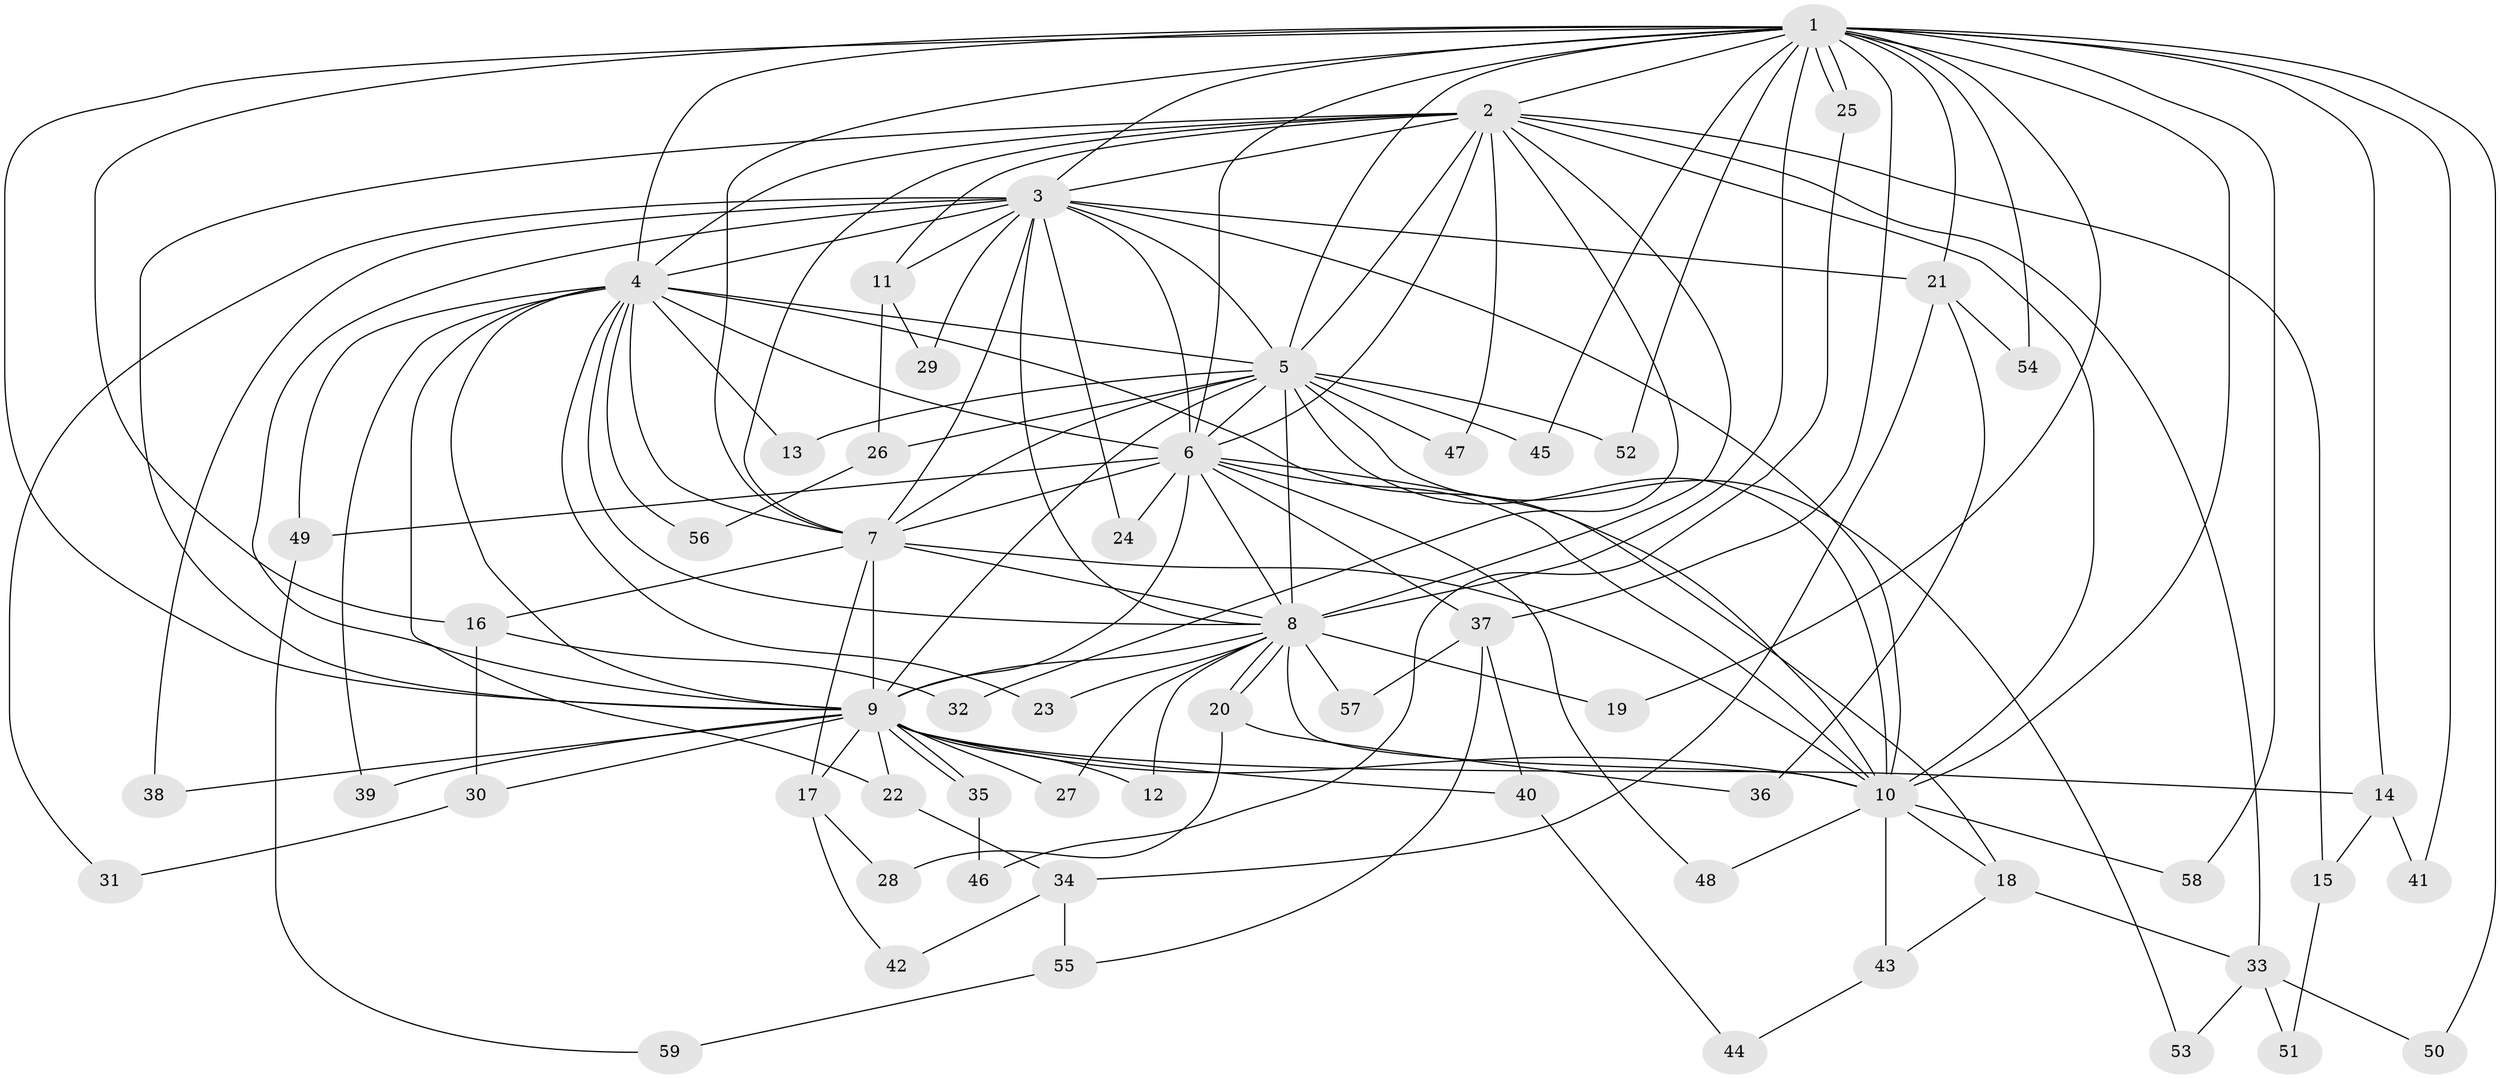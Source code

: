 // coarse degree distribution, {17: 0.02857142857142857, 13: 0.05714285714285714, 10: 0.05714285714285714, 12: 0.02857142857142857, 15: 0.02857142857142857, 16: 0.02857142857142857, 2: 0.37142857142857144, 4: 0.08571428571428572, 3: 0.17142857142857143, 7: 0.02857142857142857, 6: 0.02857142857142857, 1: 0.05714285714285714, 5: 0.02857142857142857}
// Generated by graph-tools (version 1.1) at 2025/17/03/04/25 18:17:45]
// undirected, 59 vertices, 143 edges
graph export_dot {
graph [start="1"]
  node [color=gray90,style=filled];
  1;
  2;
  3;
  4;
  5;
  6;
  7;
  8;
  9;
  10;
  11;
  12;
  13;
  14;
  15;
  16;
  17;
  18;
  19;
  20;
  21;
  22;
  23;
  24;
  25;
  26;
  27;
  28;
  29;
  30;
  31;
  32;
  33;
  34;
  35;
  36;
  37;
  38;
  39;
  40;
  41;
  42;
  43;
  44;
  45;
  46;
  47;
  48;
  49;
  50;
  51;
  52;
  53;
  54;
  55;
  56;
  57;
  58;
  59;
  1 -- 2;
  1 -- 3;
  1 -- 4;
  1 -- 5;
  1 -- 6;
  1 -- 7;
  1 -- 8;
  1 -- 9;
  1 -- 10;
  1 -- 14;
  1 -- 16;
  1 -- 19;
  1 -- 21;
  1 -- 25;
  1 -- 25;
  1 -- 37;
  1 -- 41;
  1 -- 45;
  1 -- 50;
  1 -- 52;
  1 -- 54;
  1 -- 58;
  2 -- 3;
  2 -- 4;
  2 -- 5;
  2 -- 6;
  2 -- 7;
  2 -- 8;
  2 -- 9;
  2 -- 10;
  2 -- 11;
  2 -- 15;
  2 -- 32;
  2 -- 33;
  2 -- 47;
  3 -- 4;
  3 -- 5;
  3 -- 6;
  3 -- 7;
  3 -- 8;
  3 -- 9;
  3 -- 10;
  3 -- 11;
  3 -- 21;
  3 -- 24;
  3 -- 29;
  3 -- 31;
  3 -- 38;
  4 -- 5;
  4 -- 6;
  4 -- 7;
  4 -- 8;
  4 -- 9;
  4 -- 10;
  4 -- 13;
  4 -- 22;
  4 -- 23;
  4 -- 39;
  4 -- 49;
  4 -- 56;
  5 -- 6;
  5 -- 7;
  5 -- 8;
  5 -- 9;
  5 -- 10;
  5 -- 13;
  5 -- 26;
  5 -- 45;
  5 -- 47;
  5 -- 52;
  5 -- 53;
  6 -- 7;
  6 -- 8;
  6 -- 9;
  6 -- 10;
  6 -- 18;
  6 -- 24;
  6 -- 37;
  6 -- 48;
  6 -- 49;
  7 -- 8;
  7 -- 9;
  7 -- 10;
  7 -- 16;
  7 -- 17;
  8 -- 9;
  8 -- 10;
  8 -- 12;
  8 -- 19;
  8 -- 20;
  8 -- 20;
  8 -- 23;
  8 -- 27;
  8 -- 57;
  9 -- 10;
  9 -- 12;
  9 -- 14;
  9 -- 17;
  9 -- 22;
  9 -- 27;
  9 -- 30;
  9 -- 35;
  9 -- 35;
  9 -- 38;
  9 -- 39;
  9 -- 40;
  10 -- 18;
  10 -- 43;
  10 -- 48;
  10 -- 58;
  11 -- 26;
  11 -- 29;
  14 -- 15;
  14 -- 41;
  15 -- 51;
  16 -- 30;
  16 -- 32;
  17 -- 28;
  17 -- 42;
  18 -- 33;
  18 -- 43;
  20 -- 28;
  20 -- 36;
  21 -- 34;
  21 -- 36;
  21 -- 54;
  22 -- 34;
  25 -- 46;
  26 -- 56;
  30 -- 31;
  33 -- 50;
  33 -- 51;
  33 -- 53;
  34 -- 42;
  34 -- 55;
  35 -- 46;
  37 -- 40;
  37 -- 55;
  37 -- 57;
  40 -- 44;
  43 -- 44;
  49 -- 59;
  55 -- 59;
}
